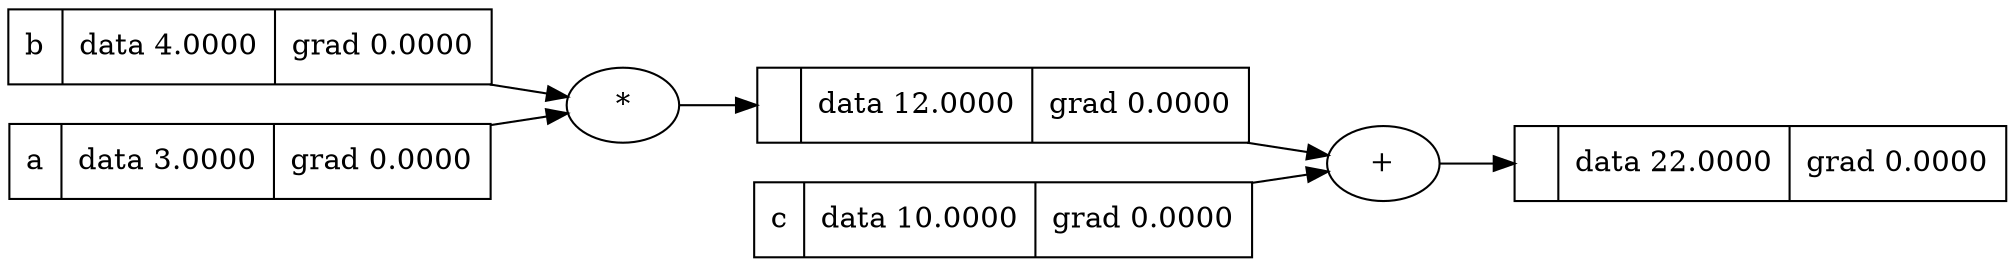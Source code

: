 digraph {
	graph [rankdir=LR]
	1895106143360 [label="{ b | data 4.0000 | grad 0.0000}" shape=record]
	1895105704112 [label="{  | data 12.0000 | grad 0.0000}" shape=record]
	"1895105704112*" [label="*"]
	"1895105704112*" -> 1895105704112
	1894572596960 [label="{  | data 22.0000 | grad 0.0000}" shape=record]
	"1894572596960+" [label="+"]
	"1894572596960+" -> 1894572596960
	1895106442160 [label="{ a | data 3.0000 | grad 0.0000}" shape=record]
	1895098405312 [label="{ c | data 10.0000 | grad 0.0000}" shape=record]
	1895098405312 -> "1894572596960+"
	1895105704112 -> "1894572596960+"
	1895106442160 -> "1895105704112*"
	1895106143360 -> "1895105704112*"
}
